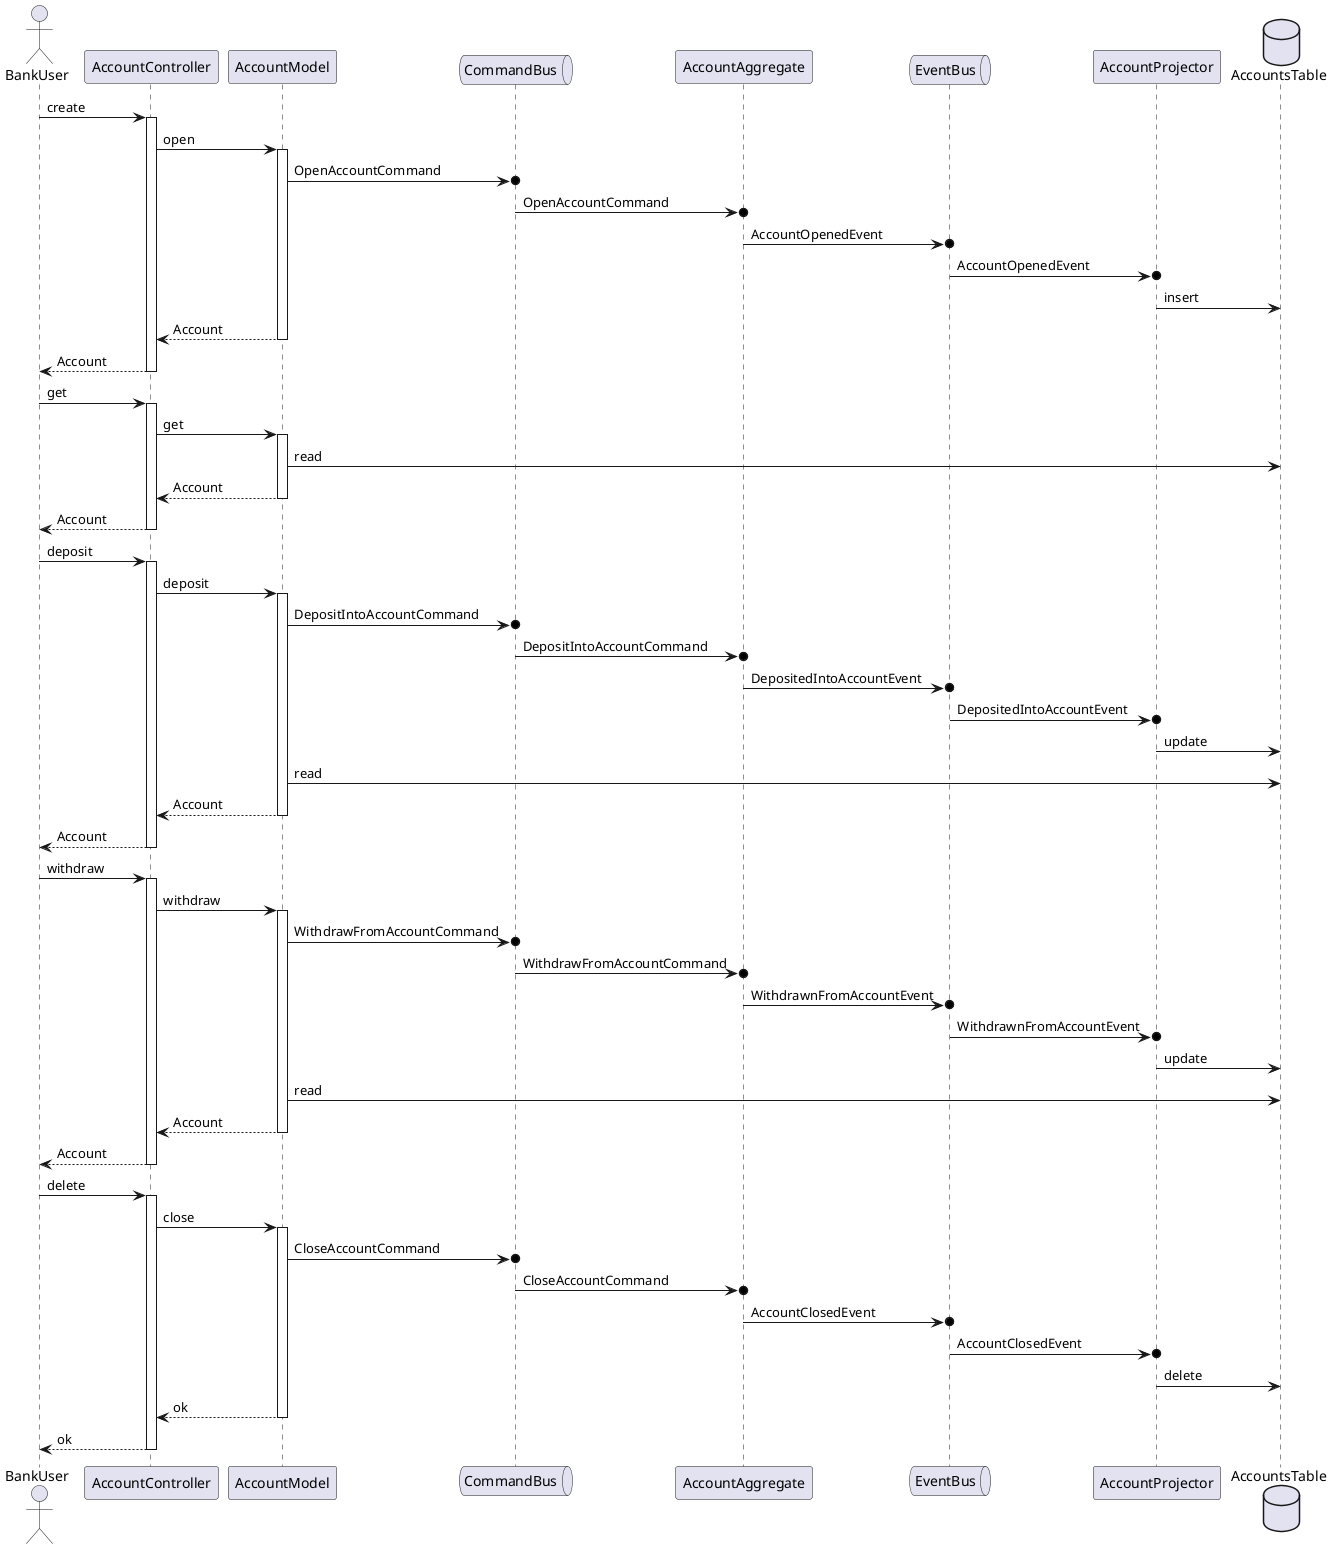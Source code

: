 @startuml

actor BankUser
participant AccountController
participant AccountModel
queue CommandBus
participant AccountAggregate
queue EventBus
participant AccountProjector
database AccountsTable

BankUser -> AccountController : create
activate AccountController
AccountController -> AccountModel : open
activate AccountModel
AccountModel ->o CommandBus : OpenAccountCommand
CommandBus ->o AccountAggregate : OpenAccountCommand
AccountAggregate ->o EventBus : AccountOpenedEvent
EventBus ->o AccountProjector : AccountOpenedEvent
AccountProjector -> AccountsTable : insert
AccountModel --> AccountController : Account
deactivate AccountModel
AccountController --> BankUser : Account
deactivate AccountController

BankUser -> AccountController : get
activate AccountController
AccountController -> AccountModel : get
activate AccountModel
AccountModel -> AccountsTable : read
AccountModel --> AccountController : Account
deactivate AccountModel
AccountController --> BankUser : Account
deactivate AccountController

BankUser -> AccountController : deposit
activate AccountController
AccountController -> AccountModel : deposit
activate AccountModel
AccountModel ->o CommandBus : DepositIntoAccountCommand
CommandBus ->o AccountAggregate : DepositIntoAccountCommand
AccountAggregate ->o EventBus : DepositedIntoAccountEvent
EventBus ->o AccountProjector : DepositedIntoAccountEvent
AccountProjector -> AccountsTable : update
AccountModel -> AccountsTable : read
AccountModel --> AccountController : Account
deactivate AccountModel
AccountController --> BankUser : Account
deactivate AccountController

BankUser -> AccountController : withdraw
activate AccountController
AccountController -> AccountModel : withdraw
activate AccountModel
AccountModel ->o CommandBus : WithdrawFromAccountCommand
CommandBus ->o AccountAggregate : WithdrawFromAccountCommand
AccountAggregate ->o EventBus : WithdrawnFromAccountEvent
EventBus ->o AccountProjector : WithdrawnFromAccountEvent
AccountProjector -> AccountsTable : update
AccountModel -> AccountsTable : read
AccountModel --> AccountController : Account
deactivate AccountModel
AccountController --> BankUser : Account
deactivate AccountController

BankUser -> AccountController : delete
activate AccountController
AccountController -> AccountModel : close
activate AccountModel
AccountModel ->o CommandBus : CloseAccountCommand
CommandBus ->o AccountAggregate : CloseAccountCommand
AccountAggregate ->o EventBus : AccountClosedEvent
EventBus ->o AccountProjector : AccountClosedEvent
AccountProjector -> AccountsTable : delete
AccountModel --> AccountController : ok
deactivate AccountModel
AccountController --> BankUser : ok
deactivate AccountController

@enduml
